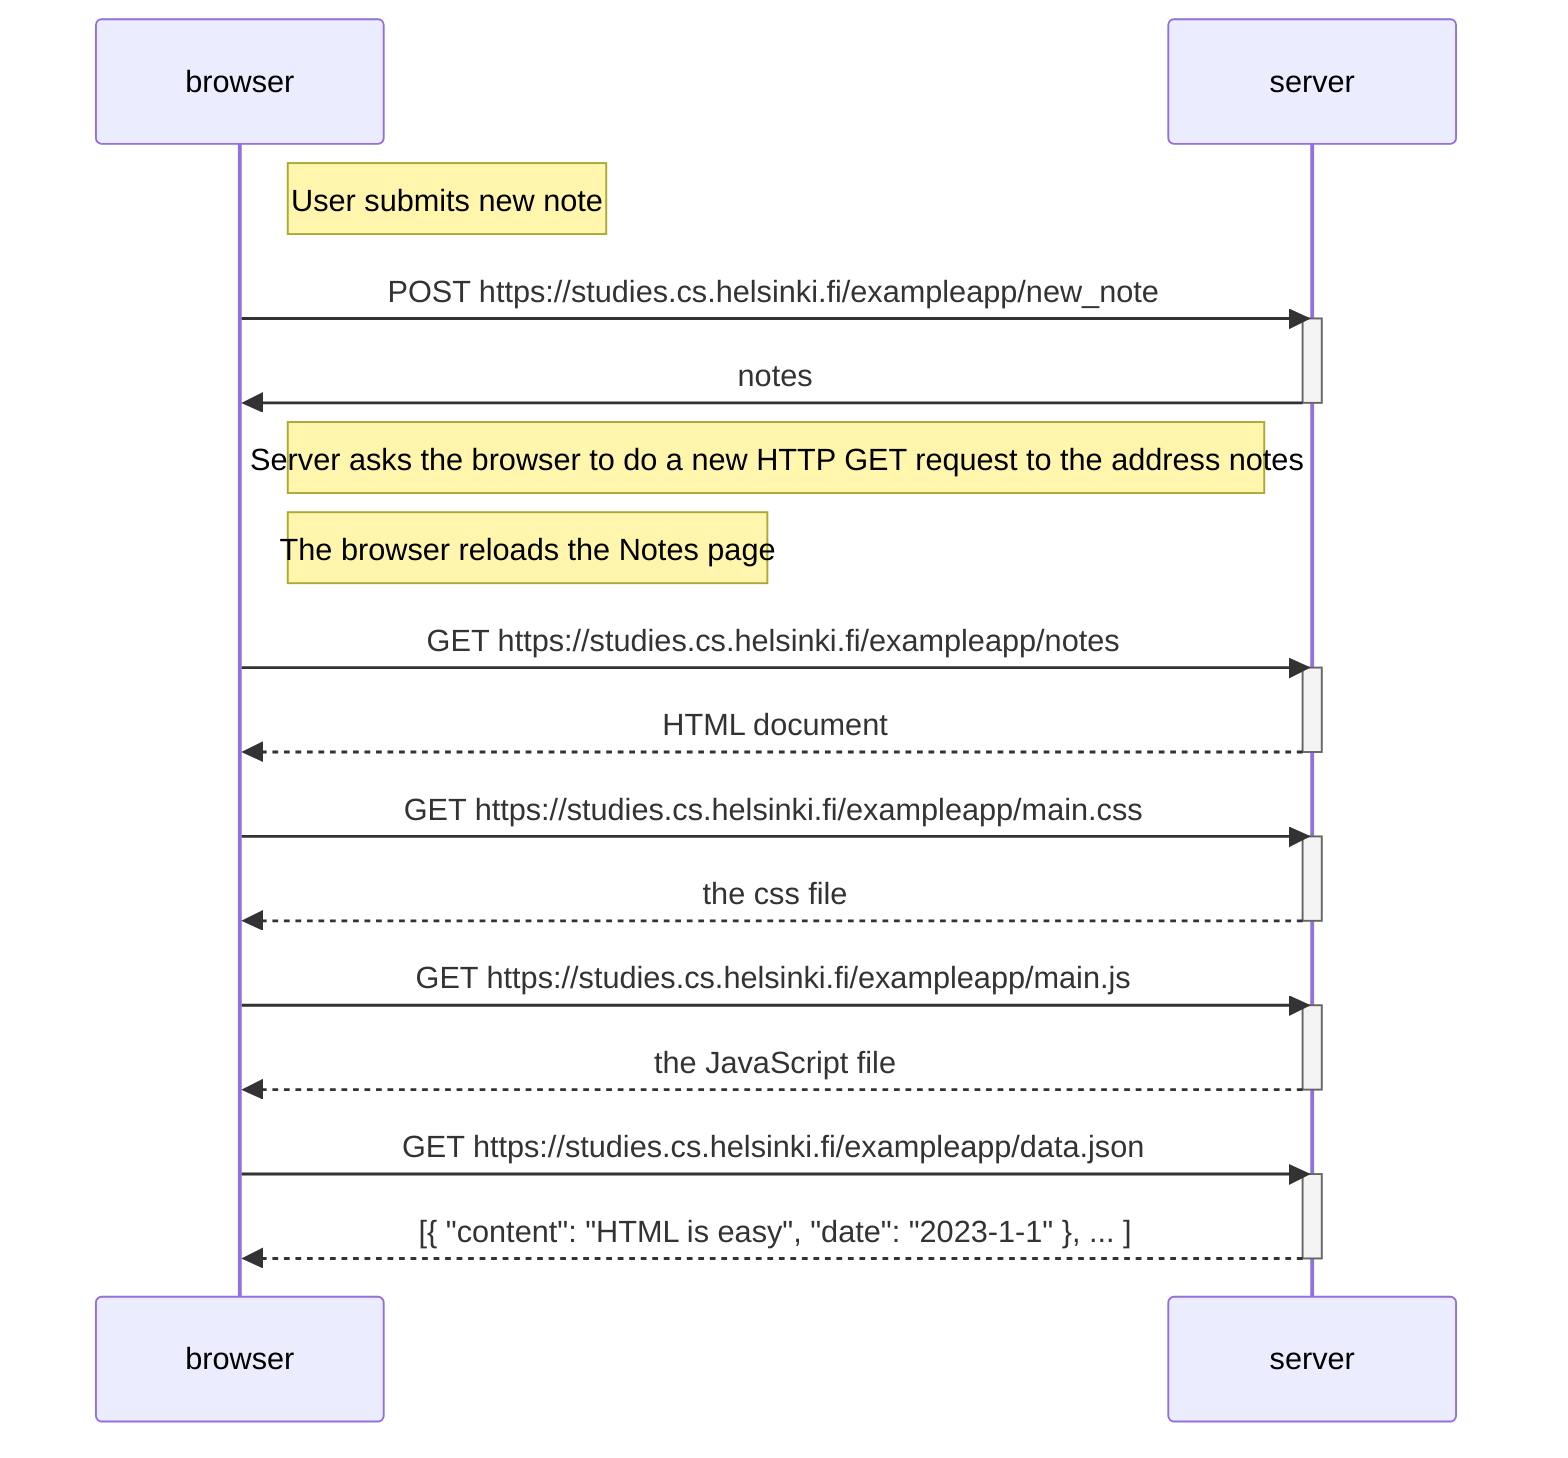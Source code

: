 sequenceDiagram
    participant browser
    participant server

    Note right of browser: User submits new note

    browser->>server: POST https://studies.cs.helsinki.fi/exampleapp/new_note
    activate server
    server->>browser: notes
    deactivate server

    Note left of server: Server asks the browser to do a new HTTP GET request to the address notes
    Note right of browser: The browser reloads the Notes page

    browser->>server: GET https://studies.cs.helsinki.fi/exampleapp/notes
    activate server
    server-->>browser: HTML document
    deactivate server

    browser->>server: GET https://studies.cs.helsinki.fi/exampleapp/main.css
    activate server
    server-->>browser: the css file
    deactivate server

    browser->>server: GET https://studies.cs.helsinki.fi/exampleapp/main.js
    activate server
    server-->>browser: the JavaScript file
    deactivate server

    browser->>server: GET https://studies.cs.helsinki.fi/exampleapp/data.json
    activate server
    server-->>browser: [{ "content": "HTML is easy", "date": "2023-1-1" }, ... ]
    deactivate server